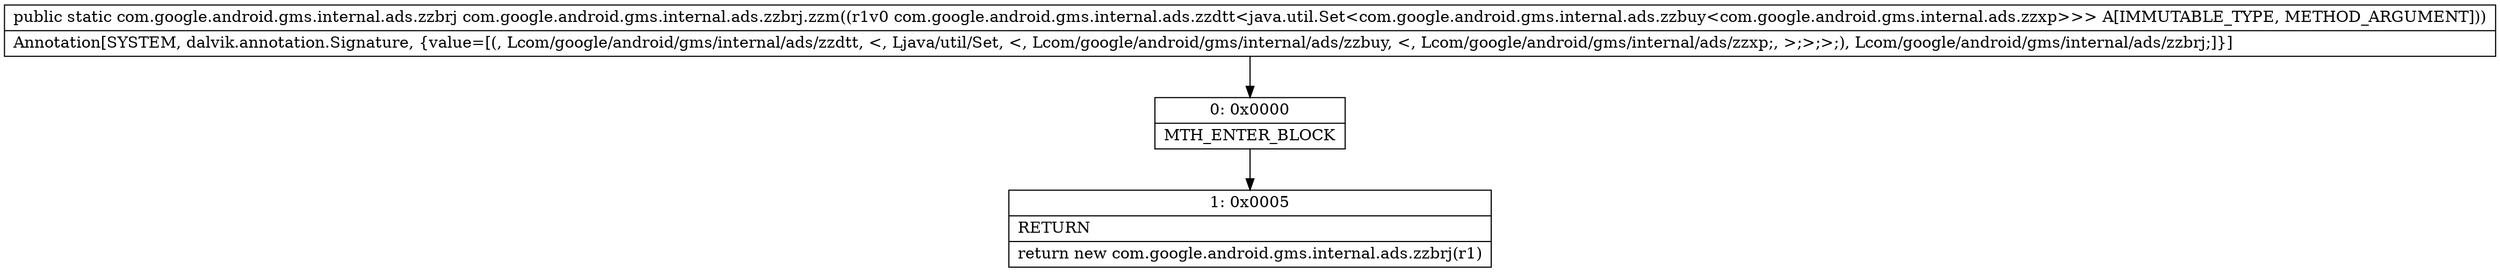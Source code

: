 digraph "CFG forcom.google.android.gms.internal.ads.zzbrj.zzm(Lcom\/google\/android\/gms\/internal\/ads\/zzdtt;)Lcom\/google\/android\/gms\/internal\/ads\/zzbrj;" {
Node_0 [shape=record,label="{0\:\ 0x0000|MTH_ENTER_BLOCK\l}"];
Node_1 [shape=record,label="{1\:\ 0x0005|RETURN\l|return new com.google.android.gms.internal.ads.zzbrj(r1)\l}"];
MethodNode[shape=record,label="{public static com.google.android.gms.internal.ads.zzbrj com.google.android.gms.internal.ads.zzbrj.zzm((r1v0 com.google.android.gms.internal.ads.zzdtt\<java.util.Set\<com.google.android.gms.internal.ads.zzbuy\<com.google.android.gms.internal.ads.zzxp\>\>\> A[IMMUTABLE_TYPE, METHOD_ARGUMENT]))  | Annotation[SYSTEM, dalvik.annotation.Signature, \{value=[(, Lcom\/google\/android\/gms\/internal\/ads\/zzdtt, \<, Ljava\/util\/Set, \<, Lcom\/google\/android\/gms\/internal\/ads\/zzbuy, \<, Lcom\/google\/android\/gms\/internal\/ads\/zzxp;, \>;\>;\>;), Lcom\/google\/android\/gms\/internal\/ads\/zzbrj;]\}]\l}"];
MethodNode -> Node_0;
Node_0 -> Node_1;
}

